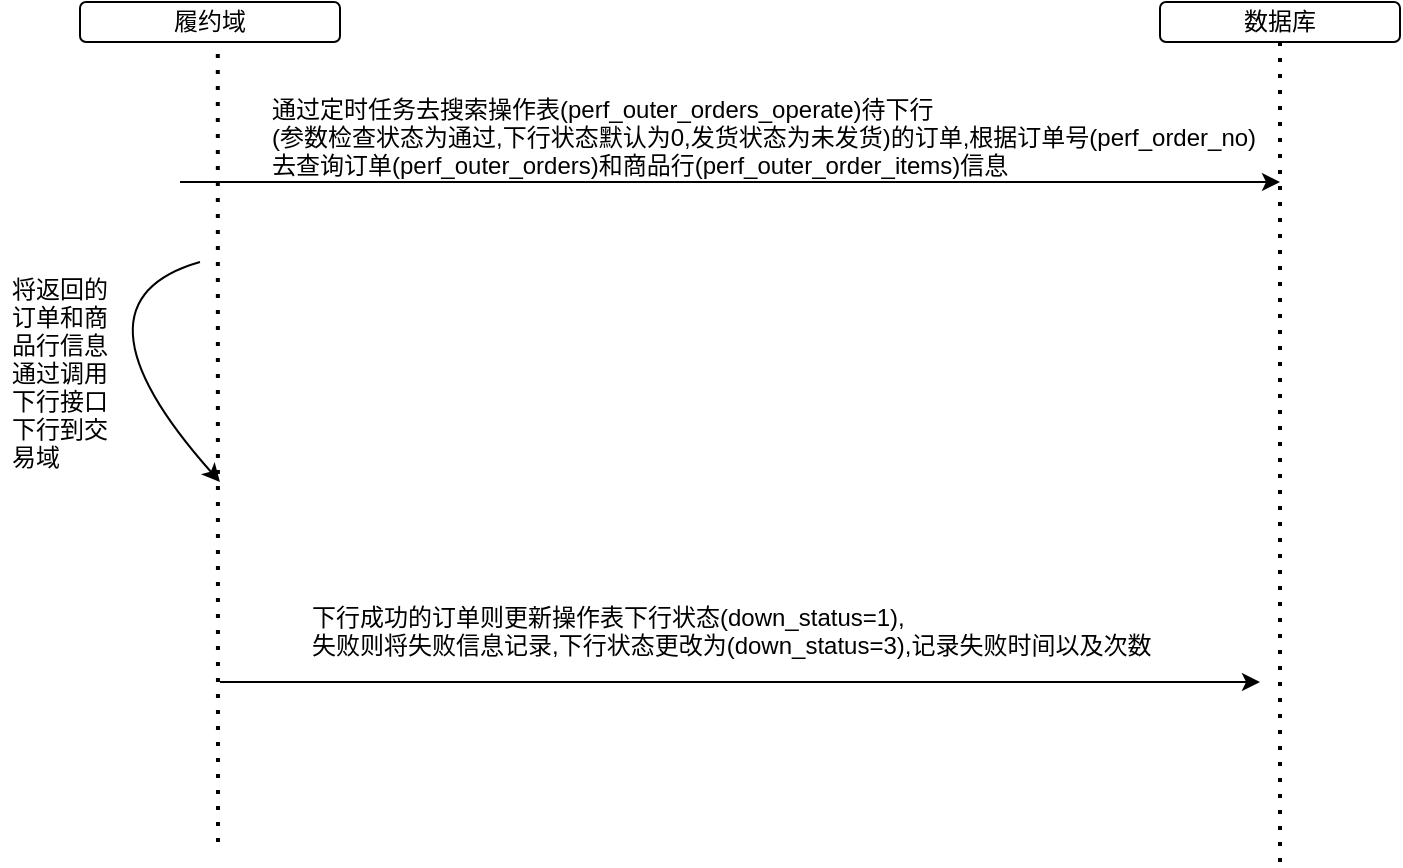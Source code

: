 <mxfile version="16.0.3" type="github">
  <diagram name="Page-1" id="0783ab3e-0a74-02c8-0abd-f7b4e66b4bec">
    <mxGraphModel dx="1278" dy="547" grid="1" gridSize="10" guides="1" tooltips="1" connect="1" arrows="1" fold="1" page="1" pageScale="1" pageWidth="850" pageHeight="1100" background="none" math="0" shadow="0">
      <root>
        <mxCell id="0" />
        <mxCell id="1" parent="0" />
        <mxCell id="sAEYUaIDBaoiIXqcAe7F-8" value="履约域" style="rounded=1;whiteSpace=wrap;html=1;" vertex="1" parent="1">
          <mxGeometry x="90" y="60" width="130" height="20" as="geometry" />
        </mxCell>
        <mxCell id="sAEYUaIDBaoiIXqcAe7F-9" value="数据库" style="rounded=1;whiteSpace=wrap;html=1;" vertex="1" parent="1">
          <mxGeometry x="630" y="60" width="120" height="20" as="geometry" />
        </mxCell>
        <mxCell id="sAEYUaIDBaoiIXqcAe7F-10" value="" style="endArrow=none;dashed=1;html=1;dashPattern=1 3;strokeWidth=2;rounded=0;entryX=0.53;entryY=1.171;entryDx=0;entryDy=0;entryPerimeter=0;" edge="1" parent="1" target="sAEYUaIDBaoiIXqcAe7F-8">
          <mxGeometry width="50" height="50" relative="1" as="geometry">
            <mxPoint x="159" y="480" as="sourcePoint" />
            <mxPoint x="350" y="120" as="targetPoint" />
          </mxGeometry>
        </mxCell>
        <mxCell id="sAEYUaIDBaoiIXqcAe7F-11" value="" style="endArrow=none;dashed=1;html=1;dashPattern=1 3;strokeWidth=2;rounded=0;entryX=0.5;entryY=1;entryDx=0;entryDy=0;" edge="1" parent="1" target="sAEYUaIDBaoiIXqcAe7F-9">
          <mxGeometry width="50" height="50" relative="1" as="geometry">
            <mxPoint x="690" y="490" as="sourcePoint" />
            <mxPoint x="350" y="170" as="targetPoint" />
          </mxGeometry>
        </mxCell>
        <mxCell id="sAEYUaIDBaoiIXqcAe7F-12" value="" style="endArrow=classic;html=1;rounded=0;" edge="1" parent="1">
          <mxGeometry width="50" height="50" relative="1" as="geometry">
            <mxPoint x="140" y="150" as="sourcePoint" />
            <mxPoint x="690" y="150" as="targetPoint" />
          </mxGeometry>
        </mxCell>
        <mxCell id="sAEYUaIDBaoiIXqcAe7F-16" value="通过定时任务去搜索操作表(perf_outer_orders_operate)待下行&#xa;(参数检查状态为通过,下行状态默认为0,发货状态为未发货)的订单,根据订单号(perf_order_no)&#xa;去查询订单(perf_outer_orders)和商品行(perf_outer_order_items)信息" style="text;strokeColor=none;fillColor=none;align=left;verticalAlign=top;spacingLeft=4;spacingRight=4;overflow=hidden;rotatable=0;points=[[0,0.5],[1,0.5]];portConstraint=eastwest;" vertex="1" parent="1">
          <mxGeometry x="180" y="100" width="520" height="90" as="geometry" />
        </mxCell>
        <mxCell id="sAEYUaIDBaoiIXqcAe7F-17" value="" style="endArrow=classic;html=1;rounded=0;" edge="1" parent="1">
          <mxGeometry width="50" height="50" relative="1" as="geometry">
            <mxPoint x="160" y="400" as="sourcePoint" />
            <mxPoint x="680" y="400.0" as="targetPoint" />
          </mxGeometry>
        </mxCell>
        <mxCell id="sAEYUaIDBaoiIXqcAe7F-19" value="&#xa;下行成功的订单则更新操作表下行状态(down_status=1),&#xa;失败则将失败信息记录,下行状态更改为(down_status=3),记录失败时间以及次数" style="text;strokeColor=none;fillColor=none;align=left;verticalAlign=top;spacingLeft=4;spacingRight=4;overflow=hidden;rotatable=0;points=[[0,0.5],[1,0.5]];portConstraint=eastwest;" vertex="1" parent="1">
          <mxGeometry x="200" y="340" width="490" height="90" as="geometry" />
        </mxCell>
        <mxCell id="sAEYUaIDBaoiIXqcAe7F-20" value="" style="curved=1;endArrow=classic;html=1;rounded=0;" edge="1" parent="1">
          <mxGeometry width="50" height="50" relative="1" as="geometry">
            <mxPoint x="150" y="190" as="sourcePoint" />
            <mxPoint x="160" y="300" as="targetPoint" />
            <Array as="points">
              <mxPoint x="150" y="190" />
              <mxPoint x="80" y="210" />
            </Array>
          </mxGeometry>
        </mxCell>
        <mxCell id="sAEYUaIDBaoiIXqcAe7F-21" value="将返回的&#xa;订单和商&#xa;品行信息&#xa;通过调用&#xa;下行接口&#xa;下行到交&#xa;易域" style="text;strokeColor=none;fillColor=none;align=left;verticalAlign=top;spacingLeft=4;spacingRight=4;overflow=hidden;rotatable=0;points=[[0,0.5],[1,0.5]];portConstraint=eastwest;" vertex="1" parent="1">
          <mxGeometry x="50" y="190" width="60" height="120" as="geometry" />
        </mxCell>
      </root>
    </mxGraphModel>
  </diagram>
</mxfile>
